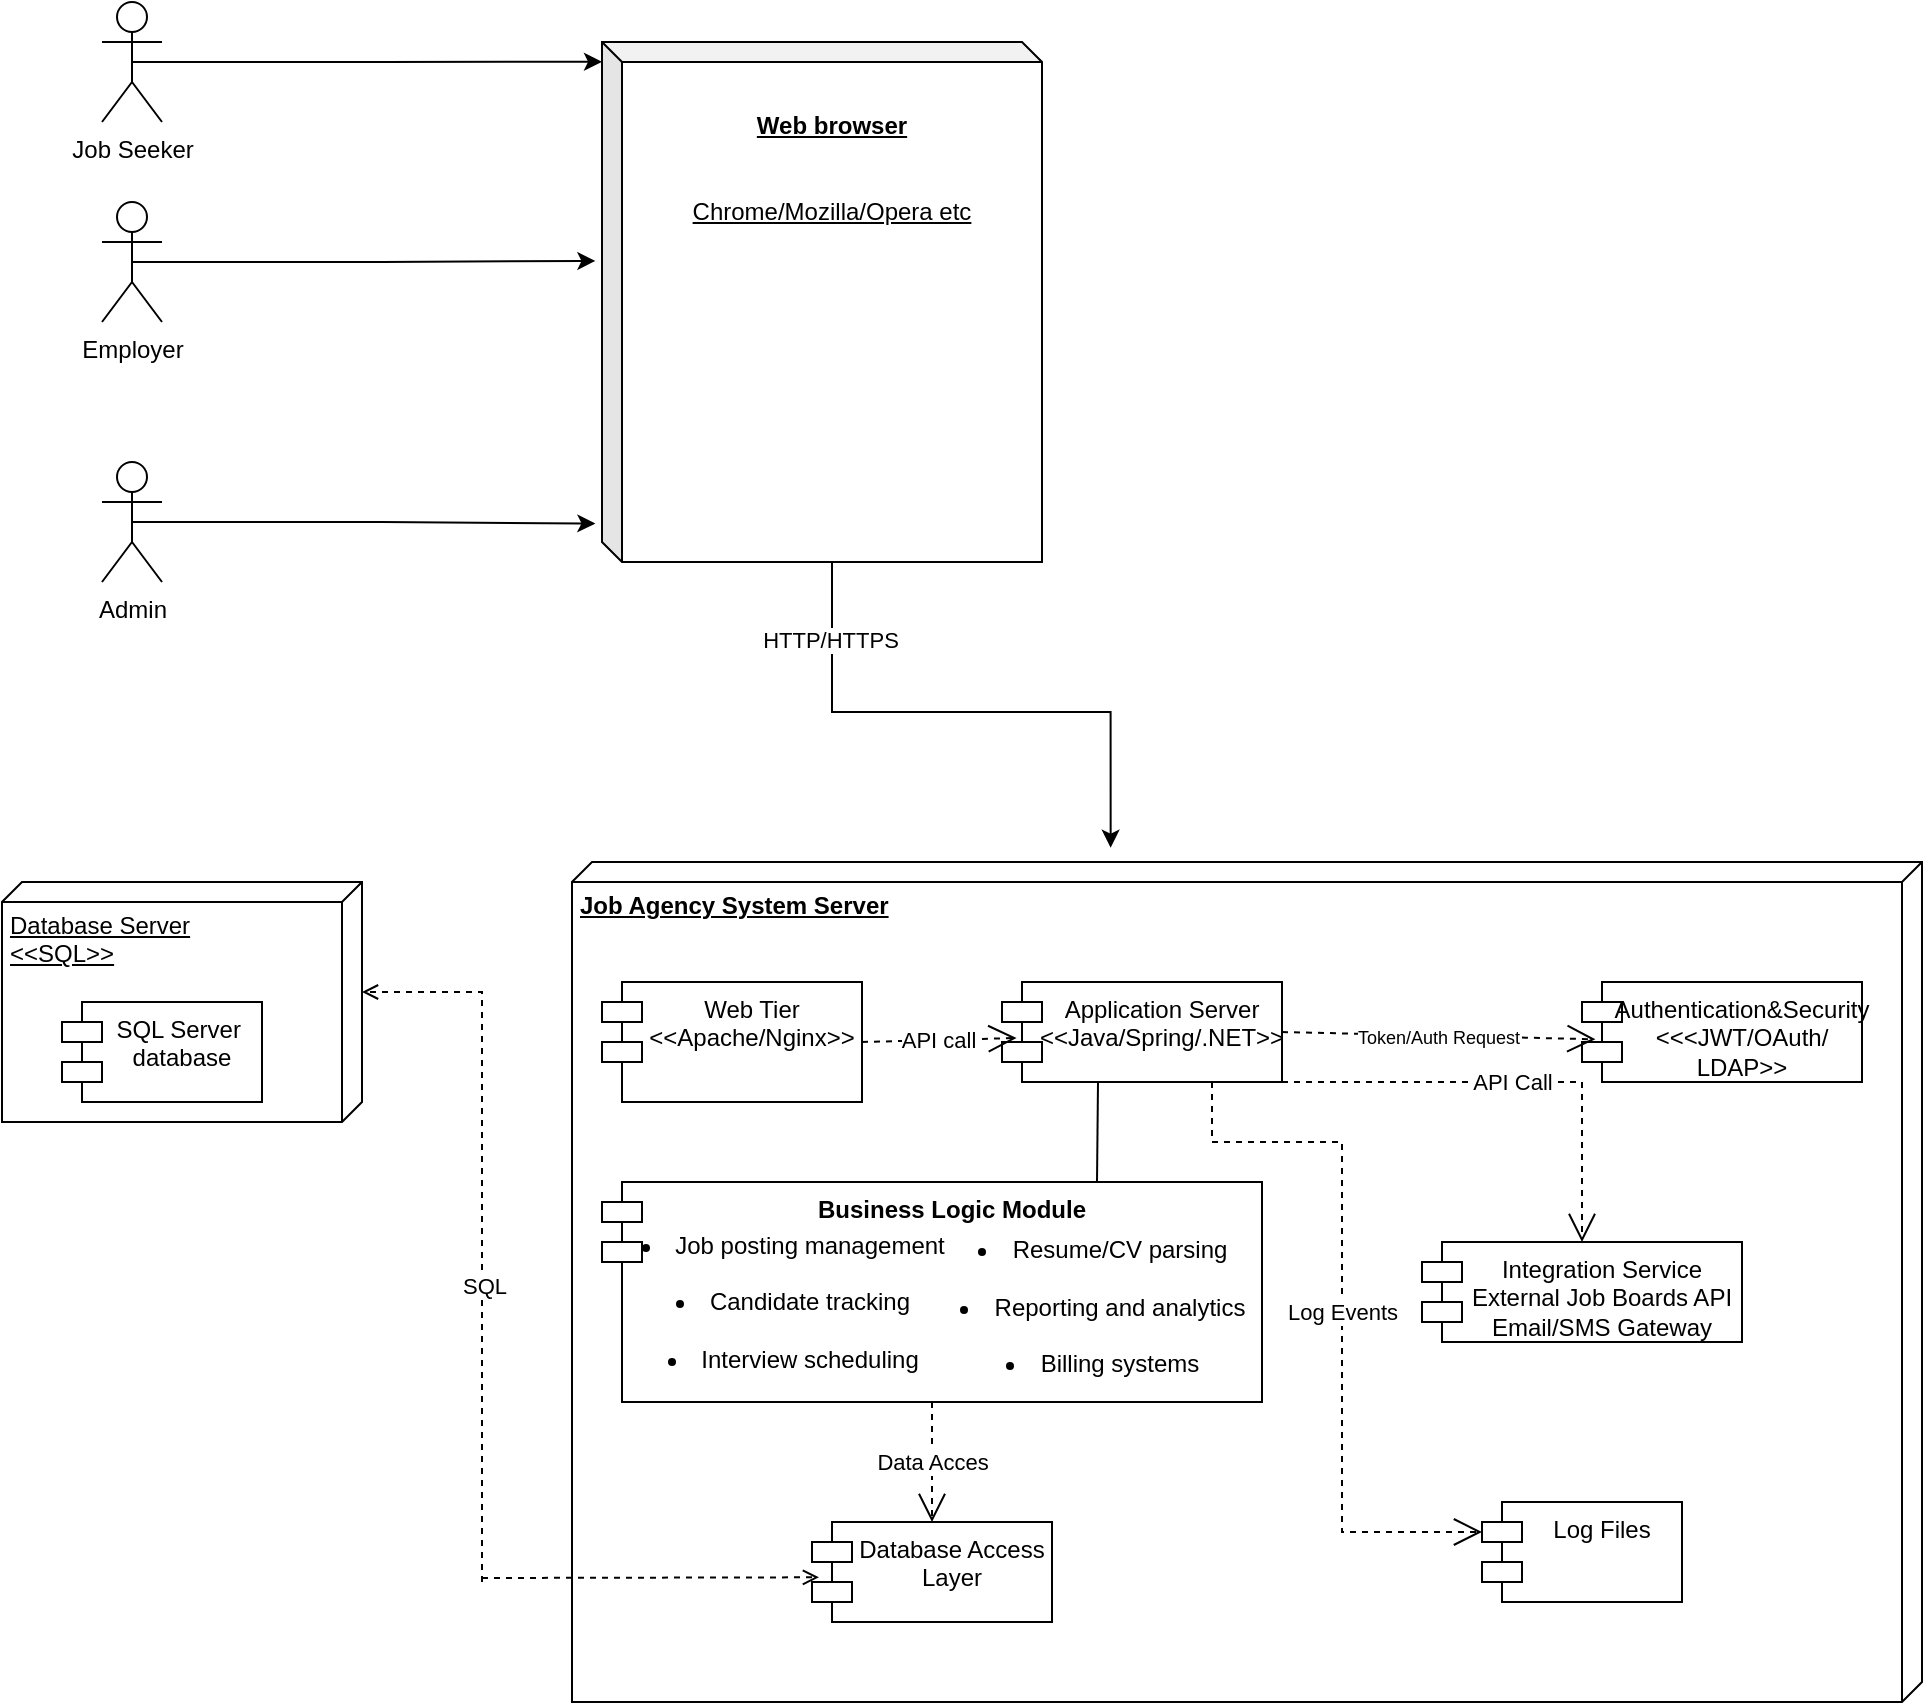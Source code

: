 <mxfile version="26.2.2">
  <diagram name="Page-1" id="Ijw7EoTUZHAgeEICwQ4Z">
    <mxGraphModel dx="788" dy="524" grid="1" gridSize="10" guides="1" tooltips="1" connect="1" arrows="1" fold="1" page="1" pageScale="1" pageWidth="850" pageHeight="1100" math="0" shadow="0">
      <root>
        <mxCell id="0" />
        <mxCell id="1" parent="0" />
        <mxCell id="dxe6g062G-jtdAPfFzZB-5" style="edgeStyle=orthogonalEdgeStyle;rounded=0;orthogonalLoop=1;jettySize=auto;html=1;exitX=0.5;exitY=0.5;exitDx=0;exitDy=0;exitPerimeter=0;entryX=0;entryY=0.038;entryDx=0;entryDy=0;entryPerimeter=0;" edge="1" parent="1" source="dxe6g062G-jtdAPfFzZB-1" target="dxe6g062G-jtdAPfFzZB-8">
          <mxGeometry relative="1" as="geometry">
            <mxPoint x="310" y="120" as="targetPoint" />
          </mxGeometry>
        </mxCell>
        <mxCell id="dxe6g062G-jtdAPfFzZB-1" value="Job Seeker" style="shape=umlActor;verticalLabelPosition=bottom;verticalAlign=top;html=1;outlineConnect=0;" vertex="1" parent="1">
          <mxGeometry x="100" y="90" width="30" height="60" as="geometry" />
        </mxCell>
        <mxCell id="dxe6g062G-jtdAPfFzZB-3" value="Employer" style="shape=umlActor;verticalLabelPosition=bottom;verticalAlign=top;html=1;outlineConnect=0;" vertex="1" parent="1">
          <mxGeometry x="100" y="190" width="30" height="60" as="geometry" />
        </mxCell>
        <mxCell id="dxe6g062G-jtdAPfFzZB-7" style="edgeStyle=orthogonalEdgeStyle;rounded=0;orthogonalLoop=1;jettySize=auto;html=1;exitX=0.5;exitY=0.5;exitDx=0;exitDy=0;exitPerimeter=0;entryX=-0.015;entryY=0.926;entryDx=0;entryDy=0;entryPerimeter=0;" edge="1" parent="1" source="dxe6g062G-jtdAPfFzZB-4" target="dxe6g062G-jtdAPfFzZB-8">
          <mxGeometry relative="1" as="geometry">
            <mxPoint x="300" y="350" as="targetPoint" />
          </mxGeometry>
        </mxCell>
        <mxCell id="dxe6g062G-jtdAPfFzZB-4" value="Admin" style="shape=umlActor;verticalLabelPosition=bottom;verticalAlign=top;html=1;outlineConnect=0;" vertex="1" parent="1">
          <mxGeometry x="100" y="320" width="30" height="60" as="geometry" />
        </mxCell>
        <mxCell id="dxe6g062G-jtdAPfFzZB-8" value="&lt;b&gt;&lt;u&gt;Web browser&lt;/u&gt;&lt;/b&gt;&lt;div&gt;&lt;br&gt;&lt;/div&gt;&lt;div&gt;&lt;br&gt;&lt;/div&gt;&lt;div&gt;&lt;div&gt;&lt;u&gt;Chrome/Mozilla/Opera etc&lt;/u&gt;&lt;/div&gt;&lt;div&gt;&lt;u&gt;&lt;br&gt;&lt;/u&gt;&lt;/div&gt;&lt;div&gt;&lt;u&gt;&lt;br&gt;&lt;/u&gt;&lt;/div&gt;&lt;div&gt;&lt;u&gt;&lt;br&gt;&lt;/u&gt;&lt;/div&gt;&lt;div&gt;&lt;u&gt;&lt;br&gt;&lt;/u&gt;&lt;/div&gt;&lt;div&gt;&lt;u&gt;&lt;br&gt;&lt;/u&gt;&lt;/div&gt;&lt;div&gt;&lt;u&gt;&lt;br&gt;&lt;/u&gt;&lt;/div&gt;&lt;div&gt;&lt;u&gt;&lt;br&gt;&lt;/u&gt;&lt;/div&gt;&lt;div&gt;&lt;u&gt;&lt;br&gt;&lt;/u&gt;&lt;/div&gt;&lt;div&gt;&lt;u&gt;&lt;br&gt;&lt;/u&gt;&lt;/div&gt;&lt;div&gt;&lt;u&gt;&lt;br&gt;&lt;/u&gt;&lt;/div&gt;&lt;/div&gt;" style="shape=cube;whiteSpace=wrap;html=1;boundedLbl=1;backgroundOutline=1;darkOpacity=0.05;darkOpacity2=0.1;size=10;" vertex="1" parent="1">
          <mxGeometry x="350" y="110" width="220" height="260" as="geometry" />
        </mxCell>
        <mxCell id="dxe6g062G-jtdAPfFzZB-11" style="edgeStyle=orthogonalEdgeStyle;rounded=0;orthogonalLoop=1;jettySize=auto;html=1;exitX=0.5;exitY=0.5;exitDx=0;exitDy=0;exitPerimeter=0;entryX=-0.015;entryY=0.421;entryDx=0;entryDy=0;entryPerimeter=0;" edge="1" parent="1" source="dxe6g062G-jtdAPfFzZB-3" target="dxe6g062G-jtdAPfFzZB-8">
          <mxGeometry relative="1" as="geometry" />
        </mxCell>
        <mxCell id="dxe6g062G-jtdAPfFzZB-14" value="Database Server&lt;div&gt;&amp;lt;&amp;lt;SQL&amp;gt;&amp;gt;&lt;/div&gt;" style="verticalAlign=top;align=left;spacingTop=8;spacingLeft=2;spacingRight=12;shape=cube;size=10;direction=south;fontStyle=4;html=1;whiteSpace=wrap;" vertex="1" parent="1">
          <mxGeometry x="50" y="530" width="180" height="120" as="geometry" />
        </mxCell>
        <mxCell id="dxe6g062G-jtdAPfFzZB-15" value="SQL Server&amp;nbsp;&lt;div&gt;database&lt;/div&gt;" style="shape=module;align=left;spacingLeft=20;align=center;verticalAlign=top;whiteSpace=wrap;html=1;" vertex="1" parent="1">
          <mxGeometry x="80" y="590" width="100" height="50" as="geometry" />
        </mxCell>
        <mxCell id="dxe6g062G-jtdAPfFzZB-16" value="&lt;b&gt;Job Agency System Server&lt;/b&gt;&lt;div&gt;&lt;b&gt;&lt;br&gt;&lt;/b&gt;&lt;/div&gt;&lt;div&gt;&lt;b&gt;&lt;br&gt;&lt;/b&gt;&lt;/div&gt;" style="verticalAlign=top;align=left;spacingTop=8;spacingLeft=2;spacingRight=12;shape=cube;size=10;direction=south;fontStyle=4;html=1;whiteSpace=wrap;" vertex="1" parent="1">
          <mxGeometry x="335" y="520" width="675" height="420" as="geometry" />
        </mxCell>
        <mxCell id="dxe6g062G-jtdAPfFzZB-17" value="Web Tier&lt;div&gt;&amp;lt;&amp;lt;Apache/Nginx&amp;gt;&amp;gt;&lt;/div&gt;" style="shape=module;align=left;spacingLeft=20;align=center;verticalAlign=top;whiteSpace=wrap;html=1;" vertex="1" parent="1">
          <mxGeometry x="350" y="580" width="130" height="60" as="geometry" />
        </mxCell>
        <mxCell id="dxe6g062G-jtdAPfFzZB-18" value="Database Access Layer" style="shape=module;align=left;spacingLeft=20;align=center;verticalAlign=top;whiteSpace=wrap;html=1;" vertex="1" parent="1">
          <mxGeometry x="455" y="850" width="120" height="50" as="geometry" />
        </mxCell>
        <mxCell id="dxe6g062G-jtdAPfFzZB-19" value="Log Files" style="shape=module;align=left;spacingLeft=20;align=center;verticalAlign=top;whiteSpace=wrap;html=1;" vertex="1" parent="1">
          <mxGeometry x="790" y="840" width="100" height="50" as="geometry" />
        </mxCell>
        <mxCell id="dxe6g062G-jtdAPfFzZB-20" style="edgeStyle=orthogonalEdgeStyle;rounded=0;orthogonalLoop=1;jettySize=auto;html=1;exitX=0;exitY=0;exitDx=115;exitDy=260;exitPerimeter=0;entryX=-0.017;entryY=0.601;entryDx=0;entryDy=0;entryPerimeter=0;" edge="1" parent="1" source="dxe6g062G-jtdAPfFzZB-8" target="dxe6g062G-jtdAPfFzZB-16">
          <mxGeometry relative="1" as="geometry" />
        </mxCell>
        <mxCell id="dxe6g062G-jtdAPfFzZB-65" value="HTTP/HTTPS" style="edgeLabel;html=1;align=center;verticalAlign=middle;resizable=0;points=[];" vertex="1" connectable="0" parent="dxe6g062G-jtdAPfFzZB-20">
          <mxGeometry x="-0.724" y="-1" relative="1" as="geometry">
            <mxPoint as="offset" />
          </mxGeometry>
        </mxCell>
        <mxCell id="dxe6g062G-jtdAPfFzZB-34" value="" style="html=1;verticalAlign=bottom;labelBackgroundColor=none;endArrow=open;endFill=0;dashed=1;rounded=0;entryX=0;entryY=0;entryDx=55;entryDy=0;entryPerimeter=0;" edge="1" parent="1" target="dxe6g062G-jtdAPfFzZB-14">
          <mxGeometry width="160" relative="1" as="geometry">
            <mxPoint x="290" y="880" as="sourcePoint" />
            <mxPoint x="300" y="800" as="targetPoint" />
            <Array as="points">
              <mxPoint x="290" y="585" />
            </Array>
          </mxGeometry>
        </mxCell>
        <mxCell id="dxe6g062G-jtdAPfFzZB-61" value="SQL" style="edgeLabel;html=1;align=center;verticalAlign=middle;resizable=0;points=[];" vertex="1" connectable="0" parent="dxe6g062G-jtdAPfFzZB-34">
          <mxGeometry x="-0.166" y="-1" relative="1" as="geometry">
            <mxPoint as="offset" />
          </mxGeometry>
        </mxCell>
        <mxCell id="dxe6g062G-jtdAPfFzZB-35" value="" style="html=1;verticalAlign=bottom;labelBackgroundColor=none;endArrow=open;endFill=0;dashed=1;rounded=0;entryX=0.029;entryY=0.553;entryDx=0;entryDy=0;entryPerimeter=0;" edge="1" parent="1" target="dxe6g062G-jtdAPfFzZB-18">
          <mxGeometry width="160" relative="1" as="geometry">
            <mxPoint x="290" y="878" as="sourcePoint" />
            <mxPoint x="480" y="570" as="targetPoint" />
          </mxGeometry>
        </mxCell>
        <mxCell id="dxe6g062G-jtdAPfFzZB-37" value="Application Server&lt;div&gt;&amp;lt;&amp;lt;Java/Spring/.NET&amp;gt;&amp;gt;&lt;/div&gt;" style="shape=module;align=left;spacingLeft=20;align=center;verticalAlign=top;whiteSpace=wrap;html=1;" vertex="1" parent="1">
          <mxGeometry x="550" y="580" width="140" height="50" as="geometry" />
        </mxCell>
        <mxCell id="dxe6g062G-jtdAPfFzZB-39" value="Authentication&amp;amp;Security&lt;div&gt;&amp;lt;&amp;lt;&amp;lt;JWT/OAuth/ LDAP&amp;gt;&amp;gt;&lt;/div&gt;" style="shape=module;align=left;spacingLeft=20;align=center;verticalAlign=top;whiteSpace=wrap;html=1;" vertex="1" parent="1">
          <mxGeometry x="840" y="580" width="140" height="50" as="geometry" />
        </mxCell>
        <mxCell id="dxe6g062G-jtdAPfFzZB-41" value="&lt;b&gt;Business Logic Module&lt;/b&gt;" style="shape=module;align=left;spacingLeft=20;align=center;verticalAlign=top;whiteSpace=wrap;html=1;" vertex="1" parent="1">
          <mxGeometry x="350" y="680" width="330" height="110" as="geometry" />
        </mxCell>
        <mxCell id="dxe6g062G-jtdAPfFzZB-43" value="&lt;li class=&quot;whitespace-normal break-words&quot;&gt;Job posting management&lt;/li&gt;&lt;br/&gt;&lt;li class=&quot;whitespace-normal break-words&quot;&gt;Candidate tracking&lt;/li&gt;&lt;br/&gt;&lt;li class=&quot;whitespace-normal break-words&quot;&gt;Interview scheduling&lt;/li&gt;" style="text;html=1;align=center;verticalAlign=middle;resizable=0;points=[];autosize=1;strokeColor=none;fillColor=none;" vertex="1" parent="1">
          <mxGeometry x="360" y="695" width="170" height="90" as="geometry" />
        </mxCell>
        <mxCell id="dxe6g062G-jtdAPfFzZB-45" value="&lt;br&gt;&lt;li class=&quot;whitespace-normal break-words&quot;&gt;Resume/CV parsing&lt;/li&gt;&lt;br&gt;&lt;li class=&quot;whitespace-normal break-words&quot;&gt;Reporting and analytics&lt;/li&gt;&lt;br&gt;&lt;li class=&quot;whitespace-normal break-words&quot;&gt;Billing systems&lt;/li&gt;" style="text;html=1;align=center;verticalAlign=middle;resizable=0;points=[];autosize=1;strokeColor=none;fillColor=none;" vertex="1" parent="1">
          <mxGeometry x="520" y="685" width="160" height="100" as="geometry" />
        </mxCell>
        <mxCell id="dxe6g062G-jtdAPfFzZB-46" value="Integration Service&lt;div&gt;External Job Boards API&lt;/div&gt;&lt;div&gt;Email/SMS Gateway&lt;/div&gt;&lt;div&gt;&lt;br&gt;&lt;/div&gt;" style="shape=module;align=left;spacingLeft=20;align=center;verticalAlign=top;whiteSpace=wrap;html=1;" vertex="1" parent="1">
          <mxGeometry x="760" y="710" width="160" height="50" as="geometry" />
        </mxCell>
        <mxCell id="dxe6g062G-jtdAPfFzZB-57" value="API call" style="endArrow=open;endSize=12;dashed=1;html=1;rounded=0;exitX=1;exitY=0.5;exitDx=0;exitDy=0;entryX=0.052;entryY=0.56;entryDx=0;entryDy=0;entryPerimeter=0;" edge="1" parent="1" source="dxe6g062G-jtdAPfFzZB-17" target="dxe6g062G-jtdAPfFzZB-37">
          <mxGeometry width="160" relative="1" as="geometry">
            <mxPoint x="500" y="540" as="sourcePoint" />
            <mxPoint x="660" y="540" as="targetPoint" />
          </mxGeometry>
        </mxCell>
        <mxCell id="dxe6g062G-jtdAPfFzZB-59" value="" style="endArrow=none;html=1;rounded=0;exitX=0.75;exitY=0;exitDx=0;exitDy=0;" edge="1" parent="1" source="dxe6g062G-jtdAPfFzZB-41">
          <mxGeometry width="50" height="50" relative="1" as="geometry">
            <mxPoint x="560" y="570" as="sourcePoint" />
            <mxPoint x="598" y="630" as="targetPoint" />
          </mxGeometry>
        </mxCell>
        <mxCell id="dxe6g062G-jtdAPfFzZB-60" value="Data Acces" style="endArrow=open;endSize=12;dashed=1;html=1;rounded=0;exitX=0.5;exitY=1;exitDx=0;exitDy=0;entryX=0.5;entryY=0;entryDx=0;entryDy=0;" edge="1" parent="1" source="dxe6g062G-jtdAPfFzZB-41" target="dxe6g062G-jtdAPfFzZB-18">
          <mxGeometry width="160" relative="1" as="geometry">
            <mxPoint x="500" y="810" as="sourcePoint" />
            <mxPoint x="660" y="810" as="targetPoint" />
          </mxGeometry>
        </mxCell>
        <mxCell id="dxe6g062G-jtdAPfFzZB-62" value="Log Events" style="endArrow=open;endSize=12;dashed=1;html=1;rounded=0;exitX=0.75;exitY=1;exitDx=0;exitDy=0;entryX=0;entryY=0;entryDx=0;entryDy=15;entryPerimeter=0;" edge="1" parent="1" source="dxe6g062G-jtdAPfFzZB-37" target="dxe6g062G-jtdAPfFzZB-19">
          <mxGeometry width="160" relative="1" as="geometry">
            <mxPoint x="500" y="760" as="sourcePoint" />
            <mxPoint x="660" y="760" as="targetPoint" />
            <Array as="points">
              <mxPoint x="655" y="660" />
              <mxPoint x="720" y="660" />
              <mxPoint x="720" y="855" />
            </Array>
          </mxGeometry>
        </mxCell>
        <mxCell id="dxe6g062G-jtdAPfFzZB-63" value="&lt;font style=&quot;font-size: 9px;&quot;&gt;Token/Auth Request&lt;/font&gt;" style="endArrow=open;endSize=12;dashed=1;html=1;rounded=0;exitX=1;exitY=0.5;exitDx=0;exitDy=0;entryX=0.048;entryY=0.573;entryDx=0;entryDy=0;entryPerimeter=0;" edge="1" parent="1" source="dxe6g062G-jtdAPfFzZB-37" target="dxe6g062G-jtdAPfFzZB-39">
          <mxGeometry width="160" relative="1" as="geometry">
            <mxPoint x="670" y="760" as="sourcePoint" />
            <mxPoint x="830" y="760" as="targetPoint" />
          </mxGeometry>
        </mxCell>
        <mxCell id="dxe6g062G-jtdAPfFzZB-64" value="API Call" style="endArrow=open;endSize=12;dashed=1;html=1;rounded=0;exitX=1;exitY=1;exitDx=0;exitDy=0;entryX=0.5;entryY=0;entryDx=0;entryDy=0;" edge="1" parent="1" source="dxe6g062G-jtdAPfFzZB-37" target="dxe6g062G-jtdAPfFzZB-46">
          <mxGeometry width="160" relative="1" as="geometry">
            <mxPoint x="670" y="760" as="sourcePoint" />
            <mxPoint x="830" y="760" as="targetPoint" />
            <Array as="points">
              <mxPoint x="840" y="630" />
            </Array>
          </mxGeometry>
        </mxCell>
      </root>
    </mxGraphModel>
  </diagram>
</mxfile>
